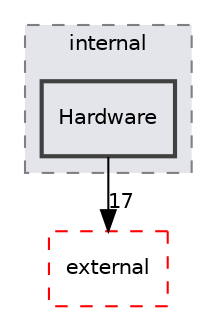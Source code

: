 digraph "C:/__PR00F__/___developing___/projects/PGE/PGE/PURE/include/internal/Hardware"
{
 // LATEX_PDF_SIZE
  edge [fontname="Helvetica",fontsize="10",labelfontname="Helvetica",labelfontsize="10"];
  node [fontname="Helvetica",fontsize="10",shape=record];
  compound=true
  subgraph clusterdir_6b2e83f7bfb6188e7f08cd730fe93308 {
    graph [ bgcolor="#e3e5eb", pencolor="grey50", style="filled,dashed,", label="internal", fontname="Helvetica", fontsize="10", URL="dir_6b2e83f7bfb6188e7f08cd730fe93308.html"]
  dir_fa29004a924801c5ee737826c3a1d10a [shape=box, label="Hardware", style="filled,bold,", fillcolor="#e3e5eb", color="grey25", URL="dir_fa29004a924801c5ee737826c3a1d10a.html"];
  }
  dir_084c3372eb33ddff2f732c4dd4944db2 [shape=box, label="external", style="dashed,", fillcolor="#e3e5eb", color="red", URL="dir_084c3372eb33ddff2f732c4dd4944db2.html"];
  dir_fa29004a924801c5ee737826c3a1d10a->dir_084c3372eb33ddff2f732c4dd4944db2 [headlabel="17", labeldistance=1.5 headhref="dir_000007_000004.html"];
}
